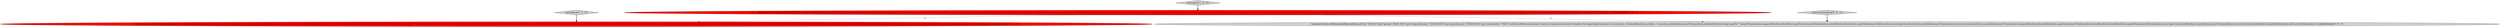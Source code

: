digraph {
1 [style = filled, label = "OptiqAssert.that().with(ImmutableMap.of(\"lex\",\"JAVA\")).doWithConnection(new Function<OptiqConnection,Void>(){public Void apply(OptiqConnection connection){try {DatabaseMetaData metaData = connection.getMetaData()assertThat(metaData.getIdentifierQuoteString(),equalTo(\"`\"))assertThat(metaData.supportsMixedCaseIdentifiers(),equalTo(true))assertThat(metaData.storesMixedCaseIdentifiers(),equalTo(false))assertThat(metaData.storesUpperCaseIdentifiers(),equalTo(false))assertThat(metaData.storesLowerCaseIdentifiers(),equalTo(false))assertThat(metaData.supportsMixedCaseQuotedIdentifiers(),equalTo(true))assertThat(metaData.storesMixedCaseQuotedIdentifiers(),equalTo(false))assertThat(metaData.storesUpperCaseQuotedIdentifiers(),equalTo(false))assertThat(metaData.storesLowerCaseQuotedIdentifiers(),equalTo(false))return null}catch (SQLException e) }})@@@3@@@['1', '0', '0']", fillcolor = red, shape = ellipse image = "AAA1AAABBB1BBB"];
4 [style = filled, label = "testLexOracleAsJava['0', '0', '1']", fillcolor = lightgray, shape = diamond image = "AAA0AAABBB3BBB"];
3 [style = filled, label = "CalciteAssert.that().with(ImmutableMap.of(\"lex\",\"JAVA\")).doWithConnection(new Function<CalciteConnection,Void>(){public Void apply(CalciteConnection connection){try {DatabaseMetaData metaData = connection.getMetaData()assertThat(metaData.getIdentifierQuoteString(),equalTo(\"`\"))assertThat(metaData.supportsMixedCaseIdentifiers(),equalTo(true))assertThat(metaData.storesMixedCaseIdentifiers(),equalTo(false))assertThat(metaData.storesUpperCaseIdentifiers(),equalTo(false))assertThat(metaData.storesLowerCaseIdentifiers(),equalTo(false))assertThat(metaData.supportsMixedCaseQuotedIdentifiers(),equalTo(true))assertThat(metaData.storesMixedCaseQuotedIdentifiers(),equalTo(false))assertThat(metaData.storesUpperCaseQuotedIdentifiers(),equalTo(false))assertThat(metaData.storesLowerCaseQuotedIdentifiers(),equalTo(false))return null}catch (SQLException e) }})@@@3@@@['0', '1', '0']", fillcolor = red, shape = ellipse image = "AAA1AAABBB2BBB"];
2 [style = filled, label = "testLexJava['0', '1', '0']", fillcolor = lightgray, shape = diamond image = "AAA0AAABBB2BBB"];
0 [style = filled, label = "testLexJava['1', '0', '0']", fillcolor = lightgray, shape = diamond image = "AAA0AAABBB1BBB"];
5 [style = filled, label = "OptiqAssert.that().with(ImmutableMap.builder().put(\"lex\",\"ORACLE\").put(\"quoting\",\"BACK_TICK\").put(\"unquotedCasing\",\"UNCHANGED\").put(\"quotedCasing\",\"UNCHANGED\").put(\"caseSensitive\",\"TRUE\").build()).doWithConnection(new Function<OptiqConnection,Void>(){public Void apply(OptiqConnection connection){try {DatabaseMetaData metaData = connection.getMetaData()assertThat(metaData.getIdentifierQuoteString(),equalTo(\"`\"))assertThat(metaData.supportsMixedCaseIdentifiers(),equalTo(true))assertThat(metaData.storesMixedCaseIdentifiers(),equalTo(false))assertThat(metaData.storesUpperCaseIdentifiers(),equalTo(false))assertThat(metaData.storesLowerCaseIdentifiers(),equalTo(false))assertThat(metaData.supportsMixedCaseQuotedIdentifiers(),equalTo(true))assertThat(metaData.storesMixedCaseQuotedIdentifiers(),equalTo(false))assertThat(metaData.storesUpperCaseQuotedIdentifiers(),equalTo(false))assertThat(metaData.storesLowerCaseQuotedIdentifiers(),equalTo(false))return null}catch (SQLException e) }})@@@3@@@['0', '0', '1']", fillcolor = lightgray, shape = ellipse image = "AAA0AAABBB3BBB"];
1->5 [style = dashed, label="0"];
1->3 [style = dashed, label="0"];
4->5 [style = bold, label=""];
0->1 [style = bold, label=""];
2->3 [style = bold, label=""];
}
